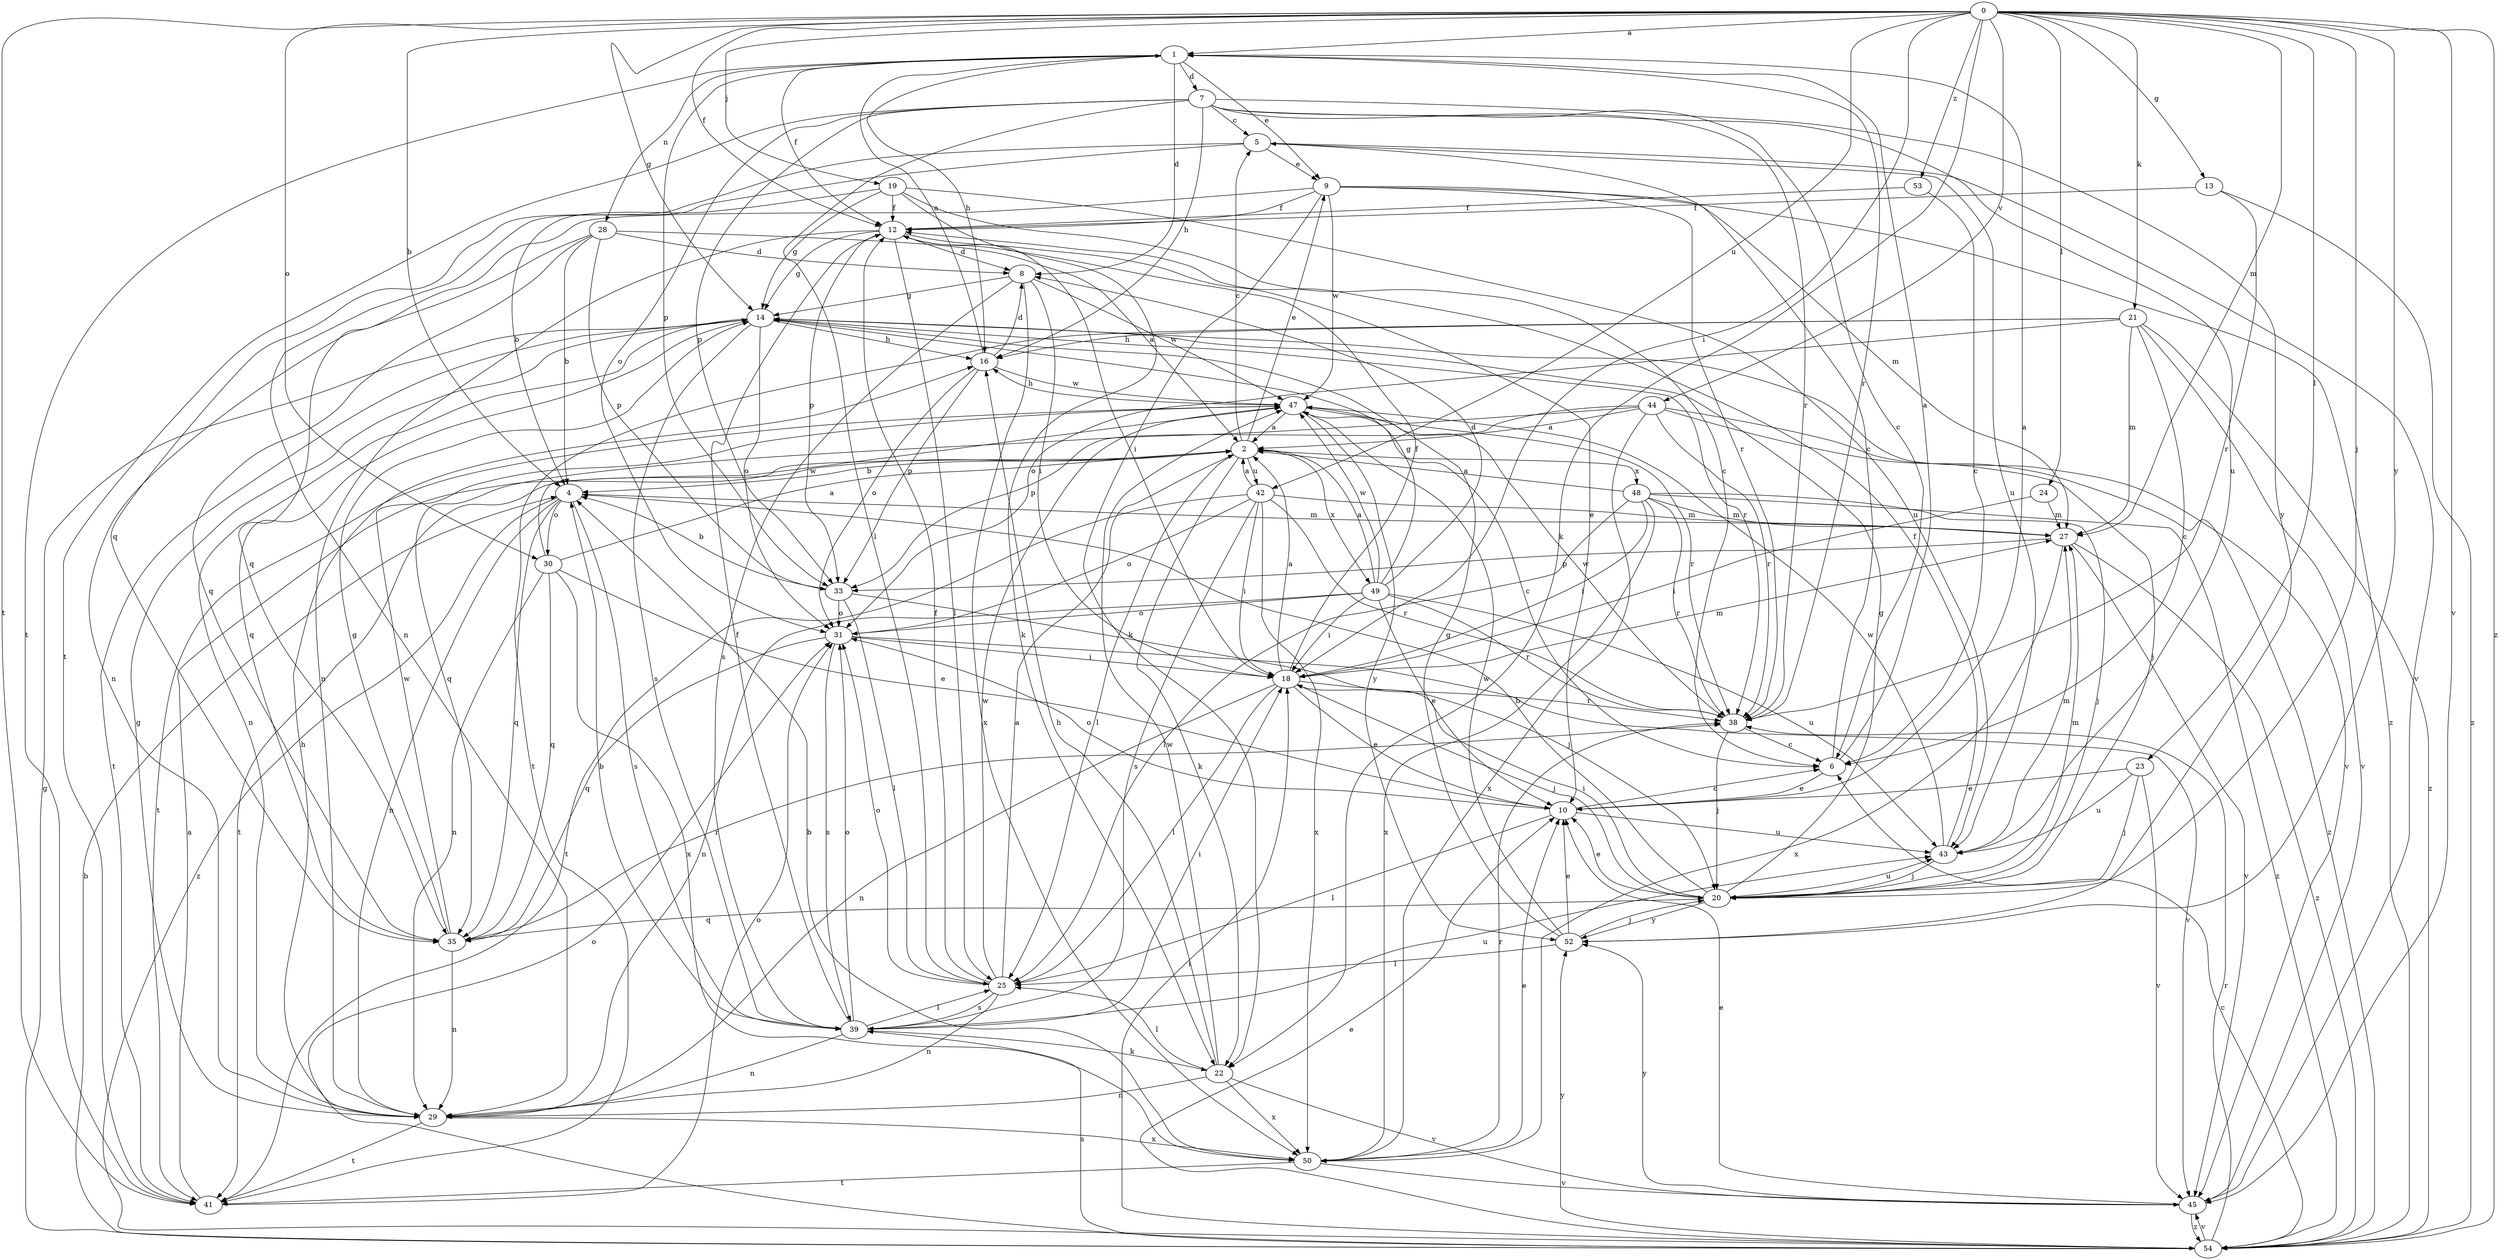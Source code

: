 strict digraph  {
0;
1;
2;
4;
5;
6;
7;
8;
9;
10;
12;
13;
14;
16;
18;
19;
20;
21;
22;
23;
24;
25;
27;
28;
29;
30;
31;
33;
35;
38;
39;
41;
42;
43;
44;
45;
47;
48;
49;
50;
52;
53;
54;
0 -> 1  [label=a];
0 -> 4  [label=b];
0 -> 12  [label=f];
0 -> 13  [label=g];
0 -> 14  [label=g];
0 -> 18  [label=i];
0 -> 19  [label=j];
0 -> 20  [label=j];
0 -> 21  [label=k];
0 -> 22  [label=k];
0 -> 23  [label=l];
0 -> 24  [label=l];
0 -> 27  [label=m];
0 -> 30  [label=o];
0 -> 41  [label=t];
0 -> 42  [label=u];
0 -> 44  [label=v];
0 -> 45  [label=v];
0 -> 52  [label=y];
0 -> 53  [label=z];
0 -> 54  [label=z];
1 -> 7  [label=d];
1 -> 8  [label=d];
1 -> 9  [label=e];
1 -> 12  [label=f];
1 -> 16  [label=h];
1 -> 28  [label=n];
1 -> 33  [label=p];
1 -> 38  [label=r];
1 -> 41  [label=t];
2 -> 4  [label=b];
2 -> 5  [label=c];
2 -> 9  [label=e];
2 -> 22  [label=k];
2 -> 25  [label=l];
2 -> 41  [label=t];
2 -> 42  [label=u];
2 -> 48  [label=x];
2 -> 49  [label=x];
4 -> 27  [label=m];
4 -> 29  [label=n];
4 -> 30  [label=o];
4 -> 35  [label=q];
4 -> 39  [label=s];
4 -> 54  [label=z];
5 -> 9  [label=e];
5 -> 29  [label=n];
5 -> 35  [label=q];
5 -> 43  [label=u];
5 -> 45  [label=v];
6 -> 1  [label=a];
6 -> 5  [label=c];
6 -> 10  [label=e];
7 -> 5  [label=c];
7 -> 6  [label=c];
7 -> 16  [label=h];
7 -> 25  [label=l];
7 -> 31  [label=o];
7 -> 33  [label=p];
7 -> 38  [label=r];
7 -> 41  [label=t];
7 -> 43  [label=u];
7 -> 52  [label=y];
8 -> 14  [label=g];
8 -> 18  [label=i];
8 -> 39  [label=s];
8 -> 47  [label=w];
8 -> 50  [label=x];
9 -> 12  [label=f];
9 -> 22  [label=k];
9 -> 27  [label=m];
9 -> 35  [label=q];
9 -> 38  [label=r];
9 -> 47  [label=w];
9 -> 54  [label=z];
10 -> 1  [label=a];
10 -> 6  [label=c];
10 -> 25  [label=l];
10 -> 31  [label=o];
10 -> 43  [label=u];
12 -> 8  [label=d];
12 -> 10  [label=e];
12 -> 14  [label=g];
12 -> 18  [label=i];
12 -> 25  [label=l];
12 -> 29  [label=n];
12 -> 33  [label=p];
13 -> 12  [label=f];
13 -> 38  [label=r];
13 -> 54  [label=z];
14 -> 16  [label=h];
14 -> 29  [label=n];
14 -> 31  [label=o];
14 -> 35  [label=q];
14 -> 38  [label=r];
14 -> 39  [label=s];
14 -> 41  [label=t];
14 -> 45  [label=v];
16 -> 1  [label=a];
16 -> 8  [label=d];
16 -> 31  [label=o];
16 -> 33  [label=p];
16 -> 47  [label=w];
18 -> 2  [label=a];
18 -> 10  [label=e];
18 -> 12  [label=f];
18 -> 20  [label=j];
18 -> 25  [label=l];
18 -> 27  [label=m];
18 -> 29  [label=n];
18 -> 38  [label=r];
19 -> 4  [label=b];
19 -> 6  [label=c];
19 -> 12  [label=f];
19 -> 14  [label=g];
19 -> 22  [label=k];
19 -> 43  [label=u];
20 -> 4  [label=b];
20 -> 10  [label=e];
20 -> 14  [label=g];
20 -> 18  [label=i];
20 -> 27  [label=m];
20 -> 35  [label=q];
20 -> 43  [label=u];
20 -> 52  [label=y];
21 -> 6  [label=c];
21 -> 16  [label=h];
21 -> 27  [label=m];
21 -> 31  [label=o];
21 -> 41  [label=t];
21 -> 45  [label=v];
21 -> 54  [label=z];
22 -> 16  [label=h];
22 -> 25  [label=l];
22 -> 29  [label=n];
22 -> 45  [label=v];
22 -> 47  [label=w];
22 -> 50  [label=x];
23 -> 10  [label=e];
23 -> 20  [label=j];
23 -> 43  [label=u];
23 -> 45  [label=v];
24 -> 18  [label=i];
24 -> 27  [label=m];
25 -> 2  [label=a];
25 -> 12  [label=f];
25 -> 29  [label=n];
25 -> 31  [label=o];
25 -> 39  [label=s];
25 -> 47  [label=w];
27 -> 33  [label=p];
27 -> 45  [label=v];
27 -> 50  [label=x];
27 -> 54  [label=z];
28 -> 2  [label=a];
28 -> 4  [label=b];
28 -> 8  [label=d];
28 -> 29  [label=n];
28 -> 33  [label=p];
28 -> 35  [label=q];
29 -> 14  [label=g];
29 -> 16  [label=h];
29 -> 41  [label=t];
29 -> 50  [label=x];
30 -> 2  [label=a];
30 -> 10  [label=e];
30 -> 29  [label=n];
30 -> 35  [label=q];
30 -> 47  [label=w];
30 -> 50  [label=x];
31 -> 18  [label=i];
31 -> 35  [label=q];
31 -> 39  [label=s];
31 -> 45  [label=v];
33 -> 4  [label=b];
33 -> 20  [label=j];
33 -> 25  [label=l];
33 -> 31  [label=o];
35 -> 14  [label=g];
35 -> 29  [label=n];
35 -> 38  [label=r];
35 -> 47  [label=w];
38 -> 6  [label=c];
38 -> 20  [label=j];
38 -> 47  [label=w];
39 -> 4  [label=b];
39 -> 12  [label=f];
39 -> 18  [label=i];
39 -> 22  [label=k];
39 -> 25  [label=l];
39 -> 29  [label=n];
39 -> 31  [label=o];
39 -> 43  [label=u];
41 -> 2  [label=a];
41 -> 31  [label=o];
42 -> 2  [label=a];
42 -> 18  [label=i];
42 -> 27  [label=m];
42 -> 31  [label=o];
42 -> 38  [label=r];
42 -> 39  [label=s];
42 -> 41  [label=t];
42 -> 50  [label=x];
43 -> 12  [label=f];
43 -> 20  [label=j];
43 -> 27  [label=m];
43 -> 47  [label=w];
44 -> 2  [label=a];
44 -> 20  [label=j];
44 -> 33  [label=p];
44 -> 35  [label=q];
44 -> 38  [label=r];
44 -> 50  [label=x];
44 -> 54  [label=z];
45 -> 10  [label=e];
45 -> 52  [label=y];
45 -> 54  [label=z];
47 -> 2  [label=a];
47 -> 6  [label=c];
47 -> 16  [label=h];
47 -> 38  [label=r];
47 -> 41  [label=t];
47 -> 52  [label=y];
48 -> 2  [label=a];
48 -> 18  [label=i];
48 -> 20  [label=j];
48 -> 25  [label=l];
48 -> 27  [label=m];
48 -> 38  [label=r];
48 -> 50  [label=x];
48 -> 54  [label=z];
49 -> 2  [label=a];
49 -> 8  [label=d];
49 -> 10  [label=e];
49 -> 14  [label=g];
49 -> 18  [label=i];
49 -> 29  [label=n];
49 -> 31  [label=o];
49 -> 38  [label=r];
49 -> 43  [label=u];
49 -> 47  [label=w];
50 -> 4  [label=b];
50 -> 10  [label=e];
50 -> 38  [label=r];
50 -> 41  [label=t];
50 -> 45  [label=v];
52 -> 10  [label=e];
52 -> 14  [label=g];
52 -> 20  [label=j];
52 -> 25  [label=l];
52 -> 47  [label=w];
53 -> 6  [label=c];
53 -> 12  [label=f];
54 -> 4  [label=b];
54 -> 6  [label=c];
54 -> 10  [label=e];
54 -> 14  [label=g];
54 -> 18  [label=i];
54 -> 31  [label=o];
54 -> 38  [label=r];
54 -> 39  [label=s];
54 -> 45  [label=v];
54 -> 52  [label=y];
}
